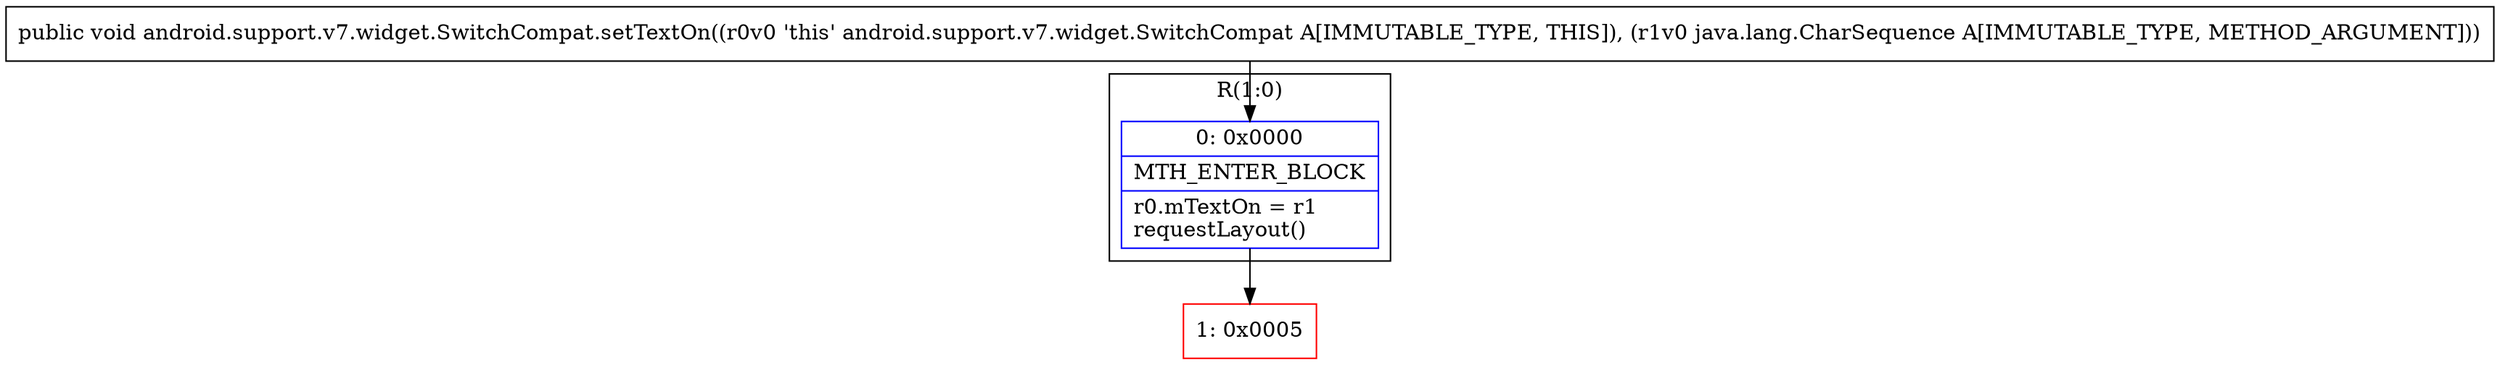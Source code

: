 digraph "CFG forandroid.support.v7.widget.SwitchCompat.setTextOn(Ljava\/lang\/CharSequence;)V" {
subgraph cluster_Region_1202320186 {
label = "R(1:0)";
node [shape=record,color=blue];
Node_0 [shape=record,label="{0\:\ 0x0000|MTH_ENTER_BLOCK\l|r0.mTextOn = r1\lrequestLayout()\l}"];
}
Node_1 [shape=record,color=red,label="{1\:\ 0x0005}"];
MethodNode[shape=record,label="{public void android.support.v7.widget.SwitchCompat.setTextOn((r0v0 'this' android.support.v7.widget.SwitchCompat A[IMMUTABLE_TYPE, THIS]), (r1v0 java.lang.CharSequence A[IMMUTABLE_TYPE, METHOD_ARGUMENT])) }"];
MethodNode -> Node_0;
Node_0 -> Node_1;
}

